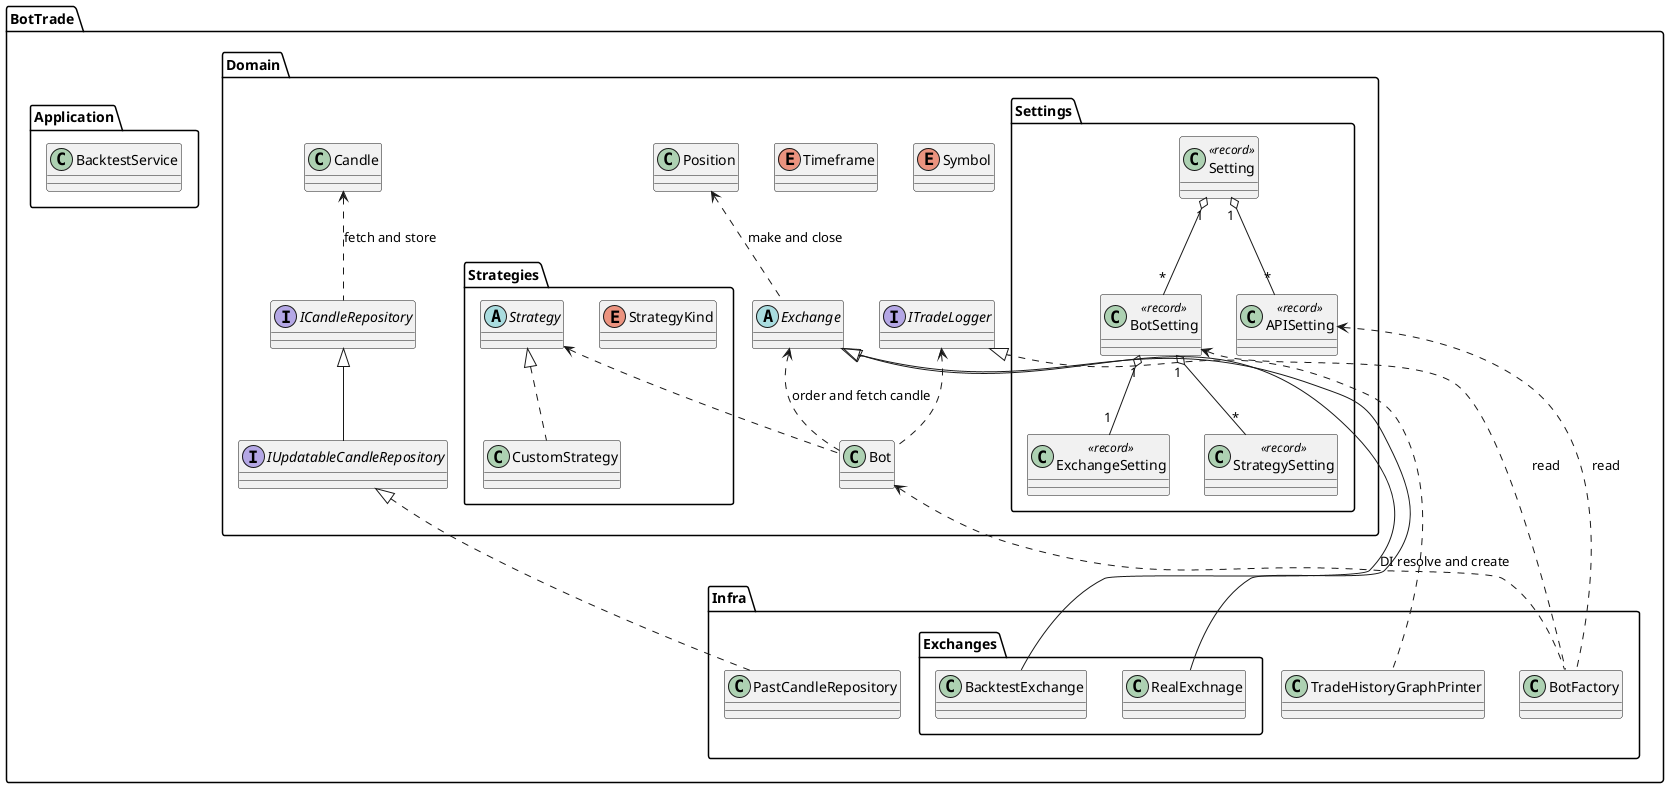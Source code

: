 @startuml

package BotTrade
{
    package Domain
    {
        package Strategies
        {
            enum StrategyKind
            abstract Strategy
            class CustomStrategy
        }
        package Settings
        {
            class Setting <<record>>
            class APISetting <<record>>
            class BotSetting <<record>>
            class ExchangeSetting <<record>>
            class StrategySetting <<record>>
        }
        enum Symbol
        enum Timeframe
        class Bot
        class Candle
        class Position
        abstract Exchange
        interface ICandleRepository
        interface IUpdatableCandleRepository
        interface ITradeLogger
    }
    package Application
    {
        class BacktestService
    }
    package Infra
    {
        class BotFactory
        class PastCandleRepository
        class TradeHistoryGraphPrinter

        package Exchanges
        {
            class BacktestExchange
            class RealExchnage
        }
    }
}

Exchange <|-- BacktestExchange
Exchange <|-- RealExchnage
ICandleRepository <|-- IUpdatableCandleRepository

Strategy <|.. CustomStrategy
ITradeLogger <|.. TradeHistoryGraphPrinter
IUpdatableCandleRepository <|.. PastCandleRepository

Bot <.. BotFactory : DI resolve and create
BotSetting <.. BotFactory : read
APISetting <.. BotFactory : read
Strategy <.. Bot
ITradeLogger <.. Bot 
Exchange <.. Bot : order and fetch candle
Candle <.. ICandleRepository : fetch and store
Position <.. Exchange : make and close

Setting "1" o-- "*" APISetting 
Setting "1" o-- "*" BotSetting
BotSetting "1" o-- "1" ExchangeSetting
BotSetting "1" o-- "*" StrategySetting

@enduml